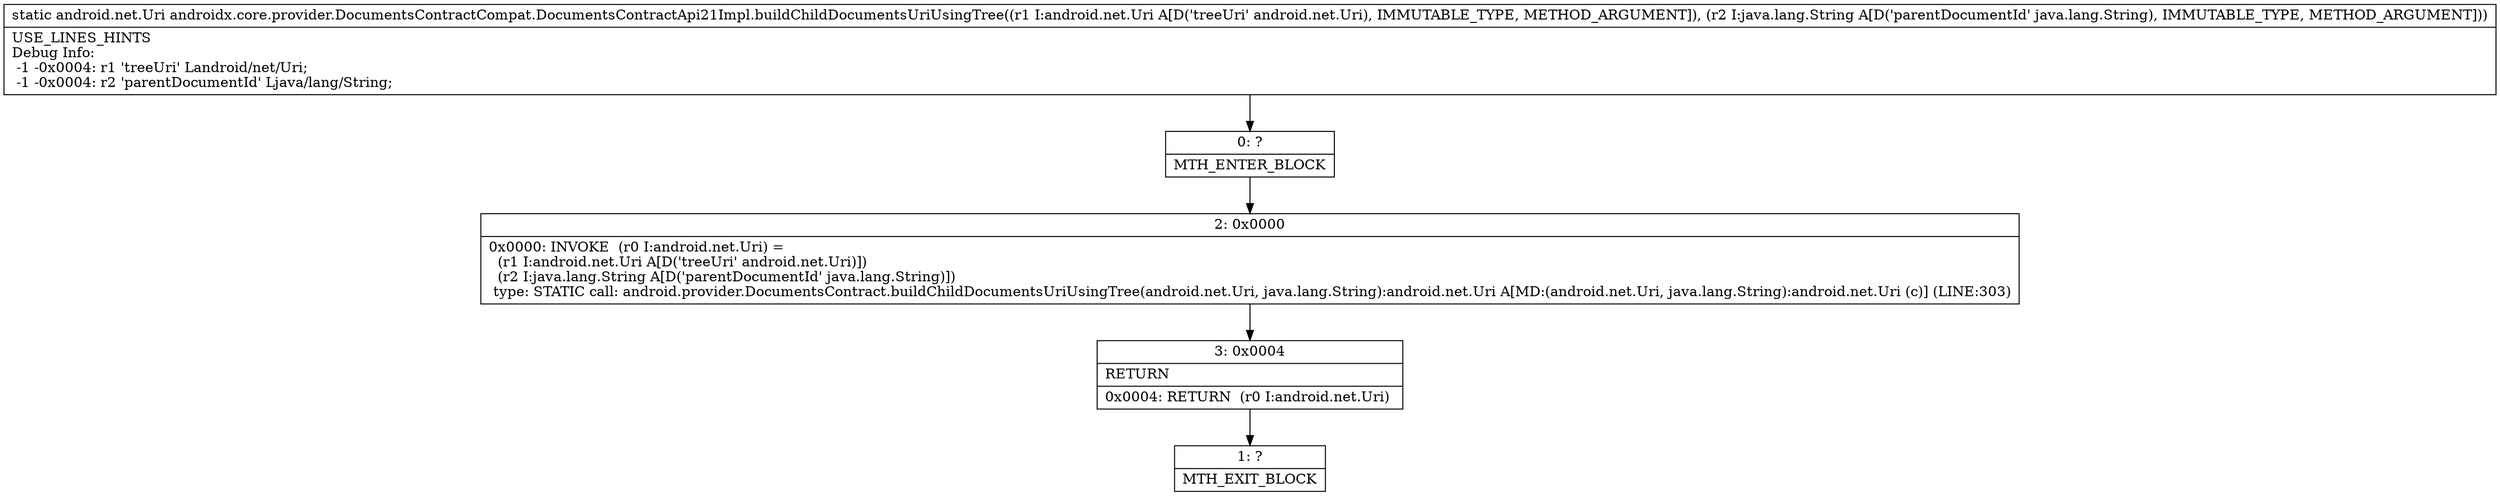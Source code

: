 digraph "CFG forandroidx.core.provider.DocumentsContractCompat.DocumentsContractApi21Impl.buildChildDocumentsUriUsingTree(Landroid\/net\/Uri;Ljava\/lang\/String;)Landroid\/net\/Uri;" {
Node_0 [shape=record,label="{0\:\ ?|MTH_ENTER_BLOCK\l}"];
Node_2 [shape=record,label="{2\:\ 0x0000|0x0000: INVOKE  (r0 I:android.net.Uri) = \l  (r1 I:android.net.Uri A[D('treeUri' android.net.Uri)])\l  (r2 I:java.lang.String A[D('parentDocumentId' java.lang.String)])\l type: STATIC call: android.provider.DocumentsContract.buildChildDocumentsUriUsingTree(android.net.Uri, java.lang.String):android.net.Uri A[MD:(android.net.Uri, java.lang.String):android.net.Uri (c)] (LINE:303)\l}"];
Node_3 [shape=record,label="{3\:\ 0x0004|RETURN\l|0x0004: RETURN  (r0 I:android.net.Uri) \l}"];
Node_1 [shape=record,label="{1\:\ ?|MTH_EXIT_BLOCK\l}"];
MethodNode[shape=record,label="{static android.net.Uri androidx.core.provider.DocumentsContractCompat.DocumentsContractApi21Impl.buildChildDocumentsUriUsingTree((r1 I:android.net.Uri A[D('treeUri' android.net.Uri), IMMUTABLE_TYPE, METHOD_ARGUMENT]), (r2 I:java.lang.String A[D('parentDocumentId' java.lang.String), IMMUTABLE_TYPE, METHOD_ARGUMENT]))  | USE_LINES_HINTS\lDebug Info:\l  \-1 \-0x0004: r1 'treeUri' Landroid\/net\/Uri;\l  \-1 \-0x0004: r2 'parentDocumentId' Ljava\/lang\/String;\l}"];
MethodNode -> Node_0;Node_0 -> Node_2;
Node_2 -> Node_3;
Node_3 -> Node_1;
}

